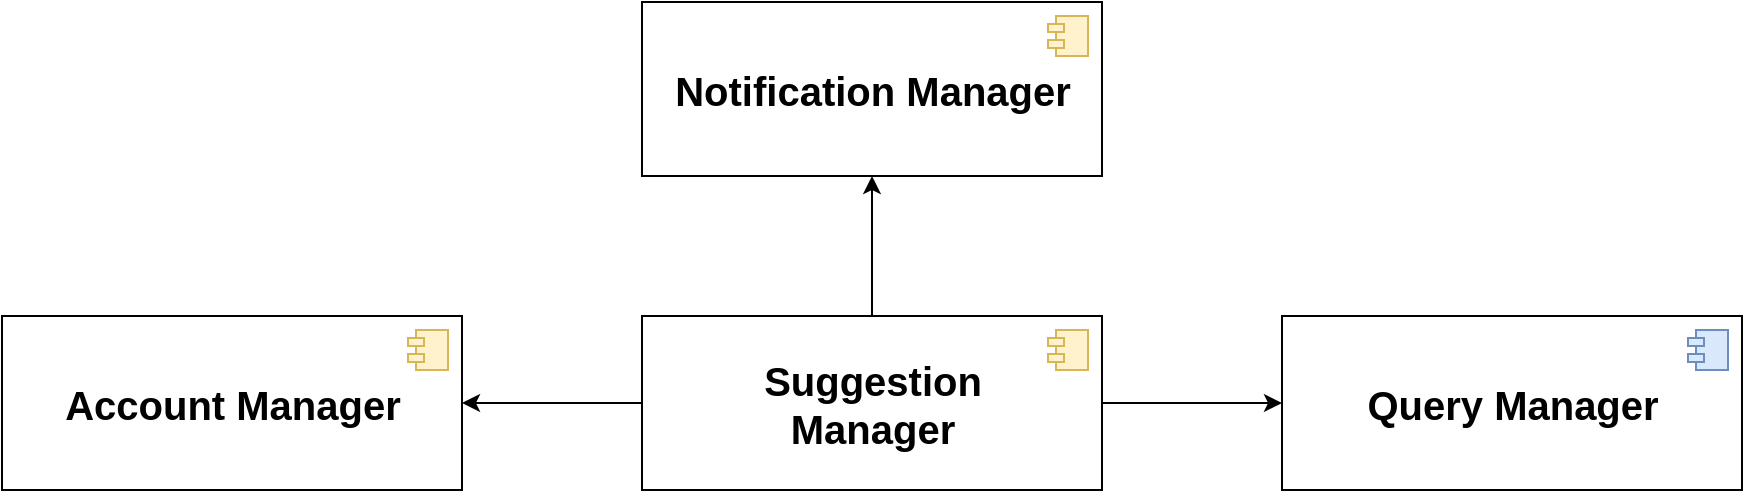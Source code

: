 <mxfile version="20.8.1" type="device"><diagram id="WDkam7UQzMazbu9BOgS6" name="Page-1"><mxGraphModel dx="1242" dy="818" grid="1" gridSize="10" guides="1" tooltips="1" connect="1" arrows="1" fold="1" page="1" pageScale="1" pageWidth="850" pageHeight="1100" math="0" shadow="0"><root><mxCell id="0"/><mxCell id="1" parent="0"/><mxCell id="23" value="&lt;b style=&quot;font-size: 20px&quot;&gt;Notification Manager&lt;br&gt;&lt;/b&gt;" style="html=1;dropTarget=0;fontSize=20;sketch=0;" parent="1" vertex="1"><mxGeometry x="330" y="350" width="230" height="87" as="geometry"/></mxCell><mxCell id="24" value="" style="shape=module;jettyWidth=8;jettyHeight=4;fontSize=20;fillColor=#fff2cc;strokeColor=#d6b656;" parent="23" vertex="1"><mxGeometry x="1" width="20" height="20" relative="1" as="geometry"><mxPoint x="-27" y="7" as="offset"/></mxGeometry></mxCell><mxCell id="27" value="&lt;b&gt;Suggestion&lt;br&gt;Manager&lt;br&gt;&lt;/b&gt;" style="html=1;dropTarget=0;fontSize=20;sketch=0;" parent="1" vertex="1"><mxGeometry x="330" y="507" width="230" height="87" as="geometry"/></mxCell><mxCell id="28" value="" style="shape=module;jettyWidth=8;jettyHeight=4;fontSize=20;fillColor=#fff2cc;strokeColor=#d6b656;" parent="27" vertex="1"><mxGeometry x="1" width="20" height="20" relative="1" as="geometry"><mxPoint x="-27" y="7" as="offset"/></mxGeometry></mxCell><mxCell id="30" value="" style="endArrow=classic;html=1;exitX=0.5;exitY=0;exitDx=0;exitDy=0;entryX=0.5;entryY=1;entryDx=0;entryDy=0;" parent="1" source="27" target="23" edge="1"><mxGeometry width="50" height="50" relative="1" as="geometry"><mxPoint x="410" y="627" as="sourcePoint"/><mxPoint x="660" y="577" as="targetPoint"/></mxGeometry></mxCell><mxCell id="KauFELLUTD6gfGKZZoM2-36" value="&lt;b style=&quot;font-size: 20px&quot;&gt;Account Manager&lt;br&gt;&lt;/b&gt;" style="html=1;dropTarget=0;fontSize=20;sketch=0;" vertex="1" parent="1"><mxGeometry x="10" y="507" width="230" height="87" as="geometry"/></mxCell><mxCell id="KauFELLUTD6gfGKZZoM2-37" value="" style="shape=module;jettyWidth=8;jettyHeight=4;fontSize=20;fillColor=#fff2cc;strokeColor=#d6b656;" vertex="1" parent="KauFELLUTD6gfGKZZoM2-36"><mxGeometry x="1" width="20" height="20" relative="1" as="geometry"><mxPoint x="-27" y="7" as="offset"/></mxGeometry></mxCell><mxCell id="KauFELLUTD6gfGKZZoM2-39" value="&lt;b style=&quot;font-size: 20px&quot;&gt;Query Manager&lt;br&gt;&lt;/b&gt;" style="html=1;dropTarget=0;fontSize=20;sketch=0;" vertex="1" parent="1"><mxGeometry x="650" y="507" width="230" height="87" as="geometry"/></mxCell><mxCell id="KauFELLUTD6gfGKZZoM2-40" value="" style="shape=module;jettyWidth=8;jettyHeight=4;fontSize=20;fillColor=#dae8fc;strokeColor=#6c8ebf;" vertex="1" parent="KauFELLUTD6gfGKZZoM2-39"><mxGeometry x="1" width="20" height="20" relative="1" as="geometry"><mxPoint x="-27" y="7" as="offset"/></mxGeometry></mxCell><mxCell id="KauFELLUTD6gfGKZZoM2-41" value="" style="endArrow=classic;html=1;exitX=1;exitY=0.5;exitDx=0;exitDy=0;" edge="1" parent="1" source="27" target="KauFELLUTD6gfGKZZoM2-39"><mxGeometry width="50" height="50" relative="1" as="geometry"><mxPoint x="455" y="517" as="sourcePoint"/><mxPoint x="455" y="447" as="targetPoint"/></mxGeometry></mxCell><mxCell id="KauFELLUTD6gfGKZZoM2-42" value="" style="endArrow=classic;html=1;exitX=0;exitY=0.5;exitDx=0;exitDy=0;entryX=1;entryY=0.5;entryDx=0;entryDy=0;" edge="1" parent="1" source="27" target="KauFELLUTD6gfGKZZoM2-36"><mxGeometry width="50" height="50" relative="1" as="geometry"><mxPoint x="465" y="527" as="sourcePoint"/><mxPoint x="465" y="457" as="targetPoint"/></mxGeometry></mxCell></root></mxGraphModel></diagram></mxfile>